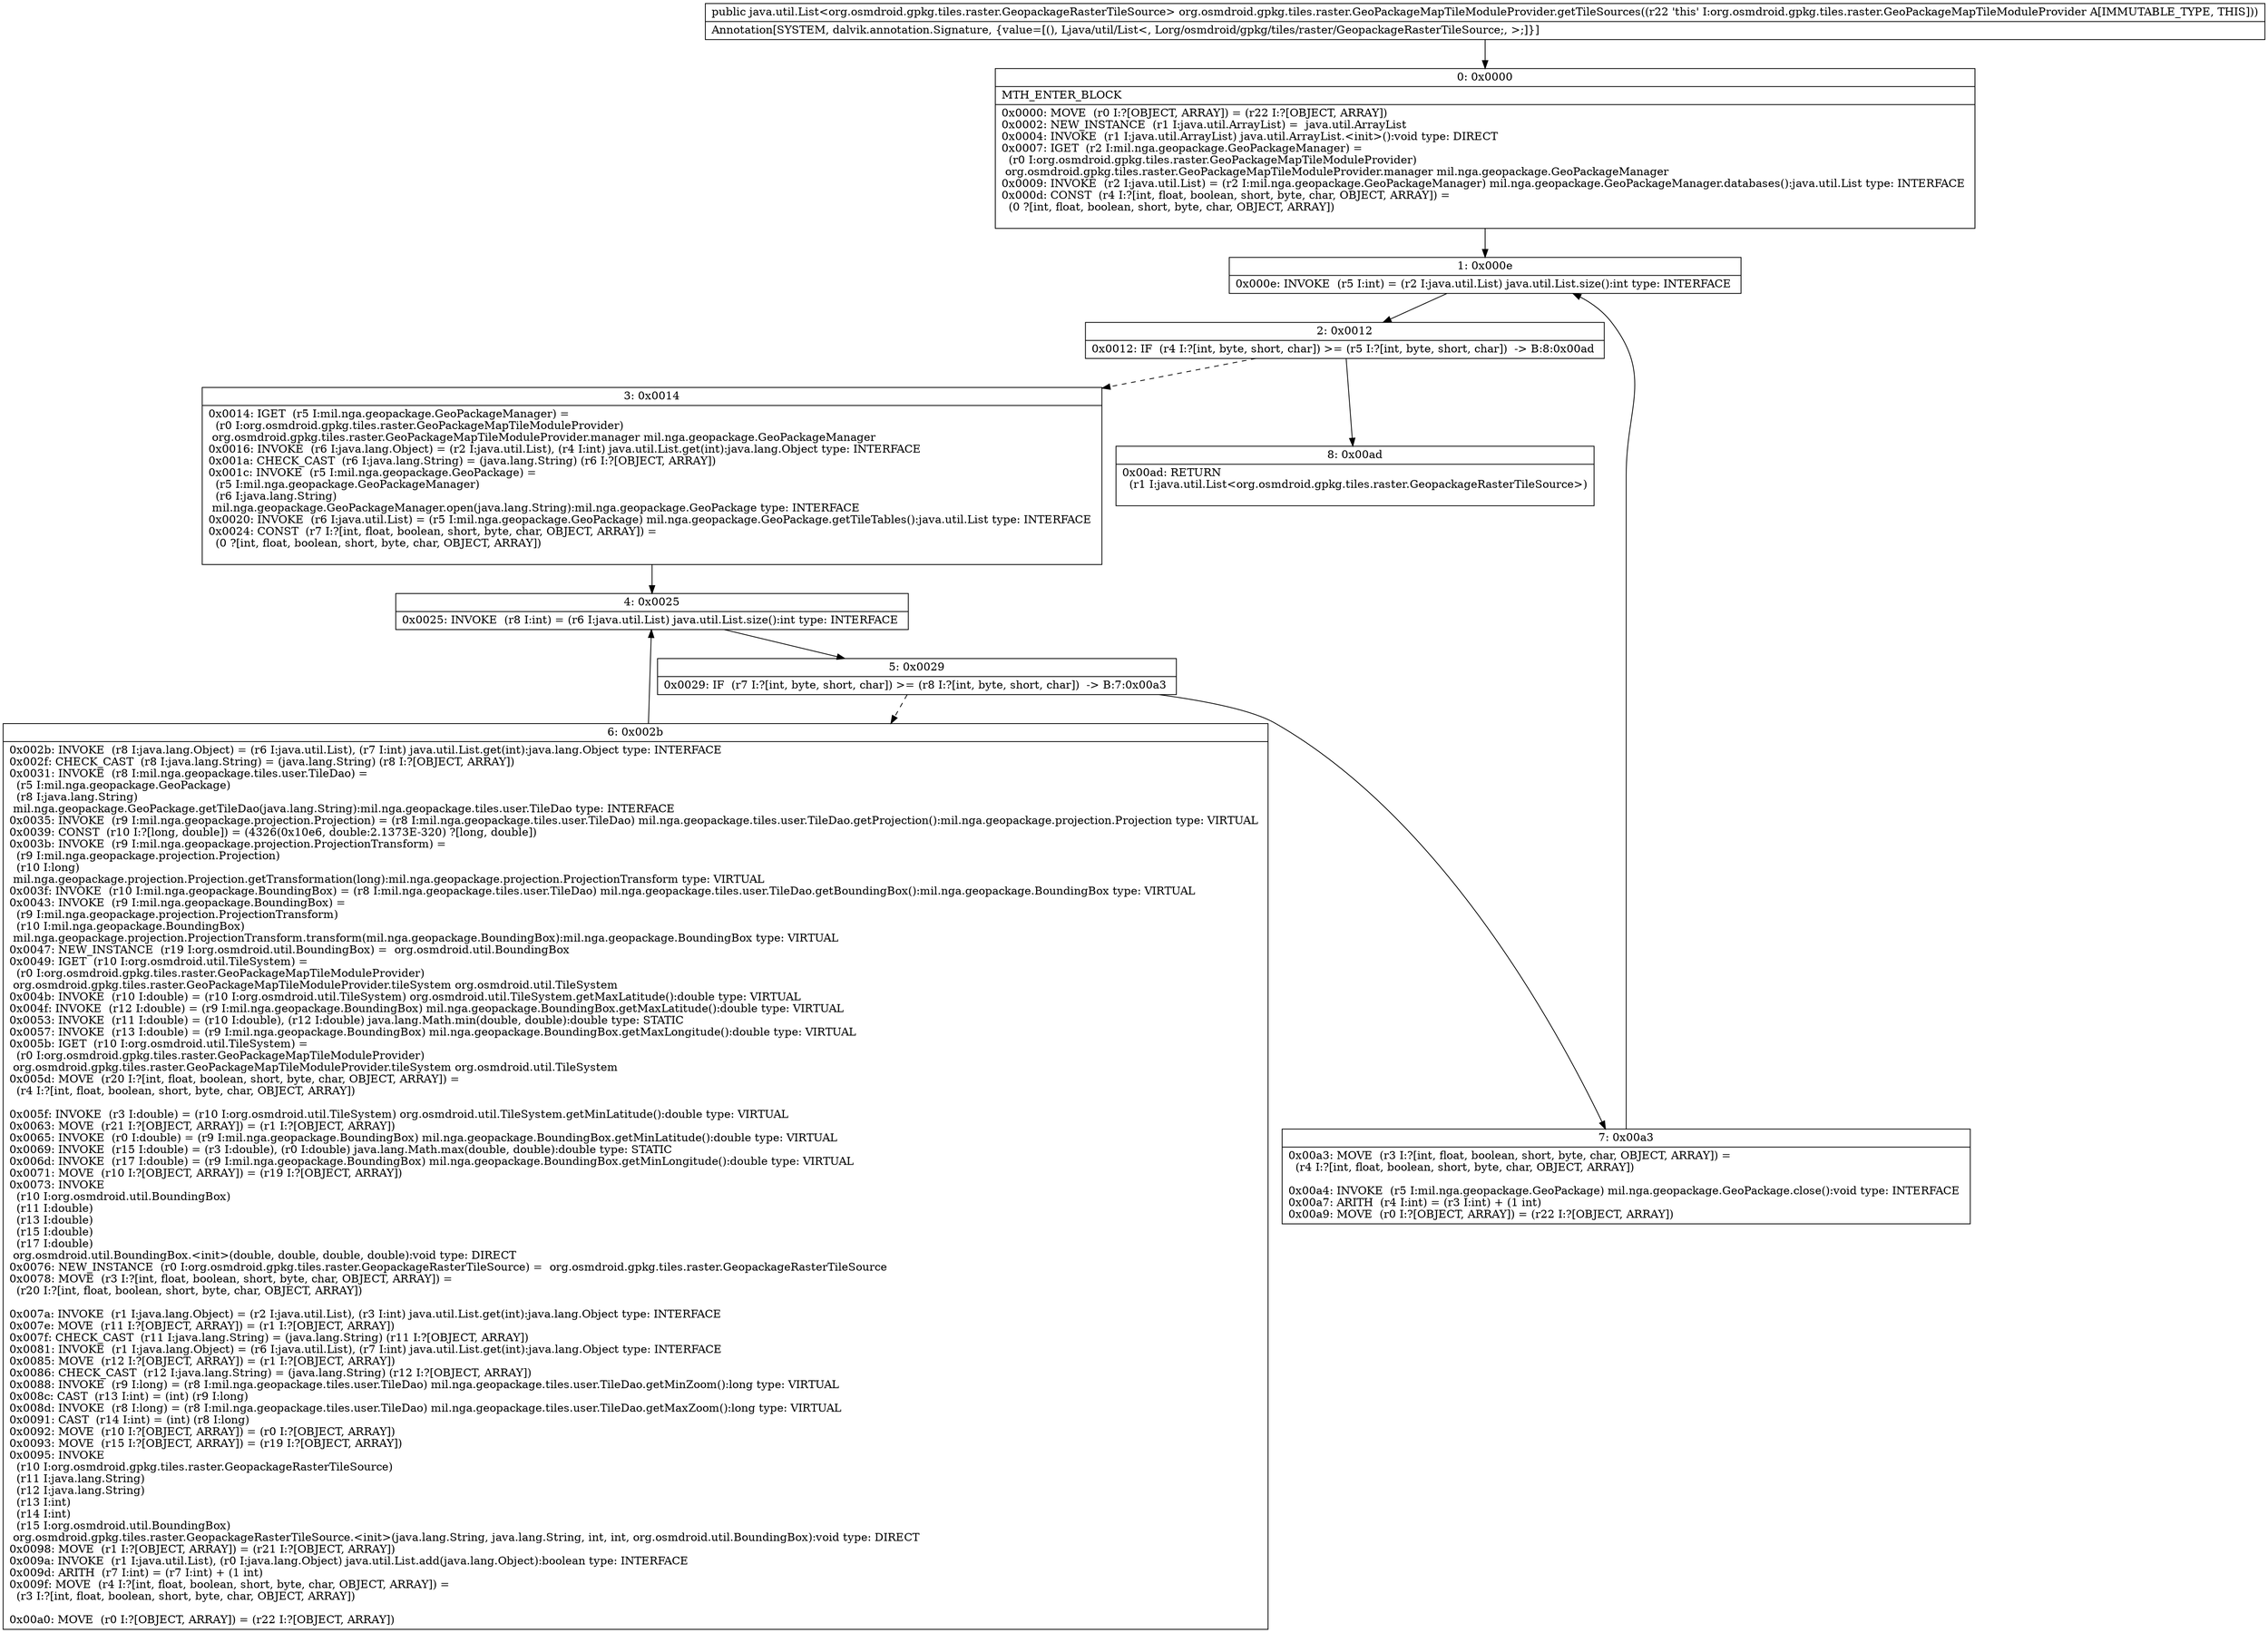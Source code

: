 digraph "CFG fororg.osmdroid.gpkg.tiles.raster.GeoPackageMapTileModuleProvider.getTileSources()Ljava\/util\/List;" {
Node_0 [shape=record,label="{0\:\ 0x0000|MTH_ENTER_BLOCK\l|0x0000: MOVE  (r0 I:?[OBJECT, ARRAY]) = (r22 I:?[OBJECT, ARRAY]) \l0x0002: NEW_INSTANCE  (r1 I:java.util.ArrayList) =  java.util.ArrayList \l0x0004: INVOKE  (r1 I:java.util.ArrayList) java.util.ArrayList.\<init\>():void type: DIRECT \l0x0007: IGET  (r2 I:mil.nga.geopackage.GeoPackageManager) = \l  (r0 I:org.osmdroid.gpkg.tiles.raster.GeoPackageMapTileModuleProvider)\l org.osmdroid.gpkg.tiles.raster.GeoPackageMapTileModuleProvider.manager mil.nga.geopackage.GeoPackageManager \l0x0009: INVOKE  (r2 I:java.util.List) = (r2 I:mil.nga.geopackage.GeoPackageManager) mil.nga.geopackage.GeoPackageManager.databases():java.util.List type: INTERFACE \l0x000d: CONST  (r4 I:?[int, float, boolean, short, byte, char, OBJECT, ARRAY]) = \l  (0 ?[int, float, boolean, short, byte, char, OBJECT, ARRAY])\l \l}"];
Node_1 [shape=record,label="{1\:\ 0x000e|0x000e: INVOKE  (r5 I:int) = (r2 I:java.util.List) java.util.List.size():int type: INTERFACE \l}"];
Node_2 [shape=record,label="{2\:\ 0x0012|0x0012: IF  (r4 I:?[int, byte, short, char]) \>= (r5 I:?[int, byte, short, char])  \-\> B:8:0x00ad \l}"];
Node_3 [shape=record,label="{3\:\ 0x0014|0x0014: IGET  (r5 I:mil.nga.geopackage.GeoPackageManager) = \l  (r0 I:org.osmdroid.gpkg.tiles.raster.GeoPackageMapTileModuleProvider)\l org.osmdroid.gpkg.tiles.raster.GeoPackageMapTileModuleProvider.manager mil.nga.geopackage.GeoPackageManager \l0x0016: INVOKE  (r6 I:java.lang.Object) = (r2 I:java.util.List), (r4 I:int) java.util.List.get(int):java.lang.Object type: INTERFACE \l0x001a: CHECK_CAST  (r6 I:java.lang.String) = (java.lang.String) (r6 I:?[OBJECT, ARRAY]) \l0x001c: INVOKE  (r5 I:mil.nga.geopackage.GeoPackage) = \l  (r5 I:mil.nga.geopackage.GeoPackageManager)\l  (r6 I:java.lang.String)\l mil.nga.geopackage.GeoPackageManager.open(java.lang.String):mil.nga.geopackage.GeoPackage type: INTERFACE \l0x0020: INVOKE  (r6 I:java.util.List) = (r5 I:mil.nga.geopackage.GeoPackage) mil.nga.geopackage.GeoPackage.getTileTables():java.util.List type: INTERFACE \l0x0024: CONST  (r7 I:?[int, float, boolean, short, byte, char, OBJECT, ARRAY]) = \l  (0 ?[int, float, boolean, short, byte, char, OBJECT, ARRAY])\l \l}"];
Node_4 [shape=record,label="{4\:\ 0x0025|0x0025: INVOKE  (r8 I:int) = (r6 I:java.util.List) java.util.List.size():int type: INTERFACE \l}"];
Node_5 [shape=record,label="{5\:\ 0x0029|0x0029: IF  (r7 I:?[int, byte, short, char]) \>= (r8 I:?[int, byte, short, char])  \-\> B:7:0x00a3 \l}"];
Node_6 [shape=record,label="{6\:\ 0x002b|0x002b: INVOKE  (r8 I:java.lang.Object) = (r6 I:java.util.List), (r7 I:int) java.util.List.get(int):java.lang.Object type: INTERFACE \l0x002f: CHECK_CAST  (r8 I:java.lang.String) = (java.lang.String) (r8 I:?[OBJECT, ARRAY]) \l0x0031: INVOKE  (r8 I:mil.nga.geopackage.tiles.user.TileDao) = \l  (r5 I:mil.nga.geopackage.GeoPackage)\l  (r8 I:java.lang.String)\l mil.nga.geopackage.GeoPackage.getTileDao(java.lang.String):mil.nga.geopackage.tiles.user.TileDao type: INTERFACE \l0x0035: INVOKE  (r9 I:mil.nga.geopackage.projection.Projection) = (r8 I:mil.nga.geopackage.tiles.user.TileDao) mil.nga.geopackage.tiles.user.TileDao.getProjection():mil.nga.geopackage.projection.Projection type: VIRTUAL \l0x0039: CONST  (r10 I:?[long, double]) = (4326(0x10e6, double:2.1373E\-320) ?[long, double]) \l0x003b: INVOKE  (r9 I:mil.nga.geopackage.projection.ProjectionTransform) = \l  (r9 I:mil.nga.geopackage.projection.Projection)\l  (r10 I:long)\l mil.nga.geopackage.projection.Projection.getTransformation(long):mil.nga.geopackage.projection.ProjectionTransform type: VIRTUAL \l0x003f: INVOKE  (r10 I:mil.nga.geopackage.BoundingBox) = (r8 I:mil.nga.geopackage.tiles.user.TileDao) mil.nga.geopackage.tiles.user.TileDao.getBoundingBox():mil.nga.geopackage.BoundingBox type: VIRTUAL \l0x0043: INVOKE  (r9 I:mil.nga.geopackage.BoundingBox) = \l  (r9 I:mil.nga.geopackage.projection.ProjectionTransform)\l  (r10 I:mil.nga.geopackage.BoundingBox)\l mil.nga.geopackage.projection.ProjectionTransform.transform(mil.nga.geopackage.BoundingBox):mil.nga.geopackage.BoundingBox type: VIRTUAL \l0x0047: NEW_INSTANCE  (r19 I:org.osmdroid.util.BoundingBox) =  org.osmdroid.util.BoundingBox \l0x0049: IGET  (r10 I:org.osmdroid.util.TileSystem) = \l  (r0 I:org.osmdroid.gpkg.tiles.raster.GeoPackageMapTileModuleProvider)\l org.osmdroid.gpkg.tiles.raster.GeoPackageMapTileModuleProvider.tileSystem org.osmdroid.util.TileSystem \l0x004b: INVOKE  (r10 I:double) = (r10 I:org.osmdroid.util.TileSystem) org.osmdroid.util.TileSystem.getMaxLatitude():double type: VIRTUAL \l0x004f: INVOKE  (r12 I:double) = (r9 I:mil.nga.geopackage.BoundingBox) mil.nga.geopackage.BoundingBox.getMaxLatitude():double type: VIRTUAL \l0x0053: INVOKE  (r11 I:double) = (r10 I:double), (r12 I:double) java.lang.Math.min(double, double):double type: STATIC \l0x0057: INVOKE  (r13 I:double) = (r9 I:mil.nga.geopackage.BoundingBox) mil.nga.geopackage.BoundingBox.getMaxLongitude():double type: VIRTUAL \l0x005b: IGET  (r10 I:org.osmdroid.util.TileSystem) = \l  (r0 I:org.osmdroid.gpkg.tiles.raster.GeoPackageMapTileModuleProvider)\l org.osmdroid.gpkg.tiles.raster.GeoPackageMapTileModuleProvider.tileSystem org.osmdroid.util.TileSystem \l0x005d: MOVE  (r20 I:?[int, float, boolean, short, byte, char, OBJECT, ARRAY]) = \l  (r4 I:?[int, float, boolean, short, byte, char, OBJECT, ARRAY])\l \l0x005f: INVOKE  (r3 I:double) = (r10 I:org.osmdroid.util.TileSystem) org.osmdroid.util.TileSystem.getMinLatitude():double type: VIRTUAL \l0x0063: MOVE  (r21 I:?[OBJECT, ARRAY]) = (r1 I:?[OBJECT, ARRAY]) \l0x0065: INVOKE  (r0 I:double) = (r9 I:mil.nga.geopackage.BoundingBox) mil.nga.geopackage.BoundingBox.getMinLatitude():double type: VIRTUAL \l0x0069: INVOKE  (r15 I:double) = (r3 I:double), (r0 I:double) java.lang.Math.max(double, double):double type: STATIC \l0x006d: INVOKE  (r17 I:double) = (r9 I:mil.nga.geopackage.BoundingBox) mil.nga.geopackage.BoundingBox.getMinLongitude():double type: VIRTUAL \l0x0071: MOVE  (r10 I:?[OBJECT, ARRAY]) = (r19 I:?[OBJECT, ARRAY]) \l0x0073: INVOKE  \l  (r10 I:org.osmdroid.util.BoundingBox)\l  (r11 I:double)\l  (r13 I:double)\l  (r15 I:double)\l  (r17 I:double)\l org.osmdroid.util.BoundingBox.\<init\>(double, double, double, double):void type: DIRECT \l0x0076: NEW_INSTANCE  (r0 I:org.osmdroid.gpkg.tiles.raster.GeopackageRasterTileSource) =  org.osmdroid.gpkg.tiles.raster.GeopackageRasterTileSource \l0x0078: MOVE  (r3 I:?[int, float, boolean, short, byte, char, OBJECT, ARRAY]) = \l  (r20 I:?[int, float, boolean, short, byte, char, OBJECT, ARRAY])\l \l0x007a: INVOKE  (r1 I:java.lang.Object) = (r2 I:java.util.List), (r3 I:int) java.util.List.get(int):java.lang.Object type: INTERFACE \l0x007e: MOVE  (r11 I:?[OBJECT, ARRAY]) = (r1 I:?[OBJECT, ARRAY]) \l0x007f: CHECK_CAST  (r11 I:java.lang.String) = (java.lang.String) (r11 I:?[OBJECT, ARRAY]) \l0x0081: INVOKE  (r1 I:java.lang.Object) = (r6 I:java.util.List), (r7 I:int) java.util.List.get(int):java.lang.Object type: INTERFACE \l0x0085: MOVE  (r12 I:?[OBJECT, ARRAY]) = (r1 I:?[OBJECT, ARRAY]) \l0x0086: CHECK_CAST  (r12 I:java.lang.String) = (java.lang.String) (r12 I:?[OBJECT, ARRAY]) \l0x0088: INVOKE  (r9 I:long) = (r8 I:mil.nga.geopackage.tiles.user.TileDao) mil.nga.geopackage.tiles.user.TileDao.getMinZoom():long type: VIRTUAL \l0x008c: CAST  (r13 I:int) = (int) (r9 I:long) \l0x008d: INVOKE  (r8 I:long) = (r8 I:mil.nga.geopackage.tiles.user.TileDao) mil.nga.geopackage.tiles.user.TileDao.getMaxZoom():long type: VIRTUAL \l0x0091: CAST  (r14 I:int) = (int) (r8 I:long) \l0x0092: MOVE  (r10 I:?[OBJECT, ARRAY]) = (r0 I:?[OBJECT, ARRAY]) \l0x0093: MOVE  (r15 I:?[OBJECT, ARRAY]) = (r19 I:?[OBJECT, ARRAY]) \l0x0095: INVOKE  \l  (r10 I:org.osmdroid.gpkg.tiles.raster.GeopackageRasterTileSource)\l  (r11 I:java.lang.String)\l  (r12 I:java.lang.String)\l  (r13 I:int)\l  (r14 I:int)\l  (r15 I:org.osmdroid.util.BoundingBox)\l org.osmdroid.gpkg.tiles.raster.GeopackageRasterTileSource.\<init\>(java.lang.String, java.lang.String, int, int, org.osmdroid.util.BoundingBox):void type: DIRECT \l0x0098: MOVE  (r1 I:?[OBJECT, ARRAY]) = (r21 I:?[OBJECT, ARRAY]) \l0x009a: INVOKE  (r1 I:java.util.List), (r0 I:java.lang.Object) java.util.List.add(java.lang.Object):boolean type: INTERFACE \l0x009d: ARITH  (r7 I:int) = (r7 I:int) + (1 int) \l0x009f: MOVE  (r4 I:?[int, float, boolean, short, byte, char, OBJECT, ARRAY]) = \l  (r3 I:?[int, float, boolean, short, byte, char, OBJECT, ARRAY])\l \l0x00a0: MOVE  (r0 I:?[OBJECT, ARRAY]) = (r22 I:?[OBJECT, ARRAY]) \l}"];
Node_7 [shape=record,label="{7\:\ 0x00a3|0x00a3: MOVE  (r3 I:?[int, float, boolean, short, byte, char, OBJECT, ARRAY]) = \l  (r4 I:?[int, float, boolean, short, byte, char, OBJECT, ARRAY])\l \l0x00a4: INVOKE  (r5 I:mil.nga.geopackage.GeoPackage) mil.nga.geopackage.GeoPackage.close():void type: INTERFACE \l0x00a7: ARITH  (r4 I:int) = (r3 I:int) + (1 int) \l0x00a9: MOVE  (r0 I:?[OBJECT, ARRAY]) = (r22 I:?[OBJECT, ARRAY]) \l}"];
Node_8 [shape=record,label="{8\:\ 0x00ad|0x00ad: RETURN  \l  (r1 I:java.util.List\<org.osmdroid.gpkg.tiles.raster.GeopackageRasterTileSource\>)\l \l}"];
MethodNode[shape=record,label="{public java.util.List\<org.osmdroid.gpkg.tiles.raster.GeopackageRasterTileSource\> org.osmdroid.gpkg.tiles.raster.GeoPackageMapTileModuleProvider.getTileSources((r22 'this' I:org.osmdroid.gpkg.tiles.raster.GeoPackageMapTileModuleProvider A[IMMUTABLE_TYPE, THIS]))  | Annotation[SYSTEM, dalvik.annotation.Signature, \{value=[(), Ljava\/util\/List\<, Lorg\/osmdroid\/gpkg\/tiles\/raster\/GeopackageRasterTileSource;, \>;]\}]\l}"];
MethodNode -> Node_0;
Node_0 -> Node_1;
Node_1 -> Node_2;
Node_2 -> Node_3[style=dashed];
Node_2 -> Node_8;
Node_3 -> Node_4;
Node_4 -> Node_5;
Node_5 -> Node_6[style=dashed];
Node_5 -> Node_7;
Node_6 -> Node_4;
Node_7 -> Node_1;
}

